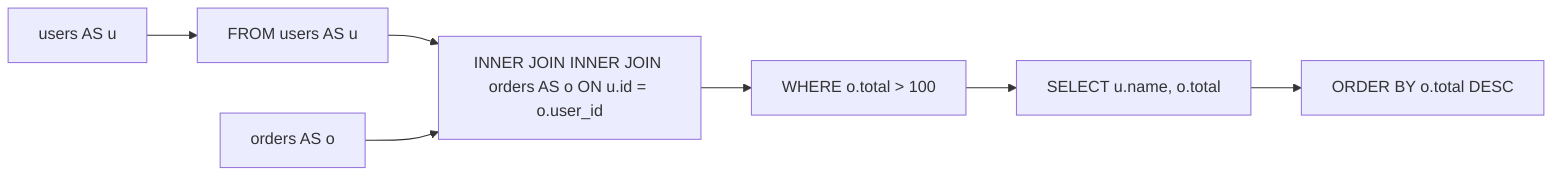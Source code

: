 flowchart LR
    node_0[users AS u]
    node_1[FROM users AS u]
    node_2[orders AS o]
    node_3["INNER JOIN INNER JOIN orders AS o ON u.id = o.user_id"]
    node_4["WHERE o.total &gt; 100"]
    node_5["SELECT u.name, o.total"]
    node_6["ORDER BY o.total DESC"]
    node_0 --> node_1
    node_1 --> node_3
    node_2 --> node_3
    node_3 --> node_4
    node_4 --> node_5
    node_5 --> node_6